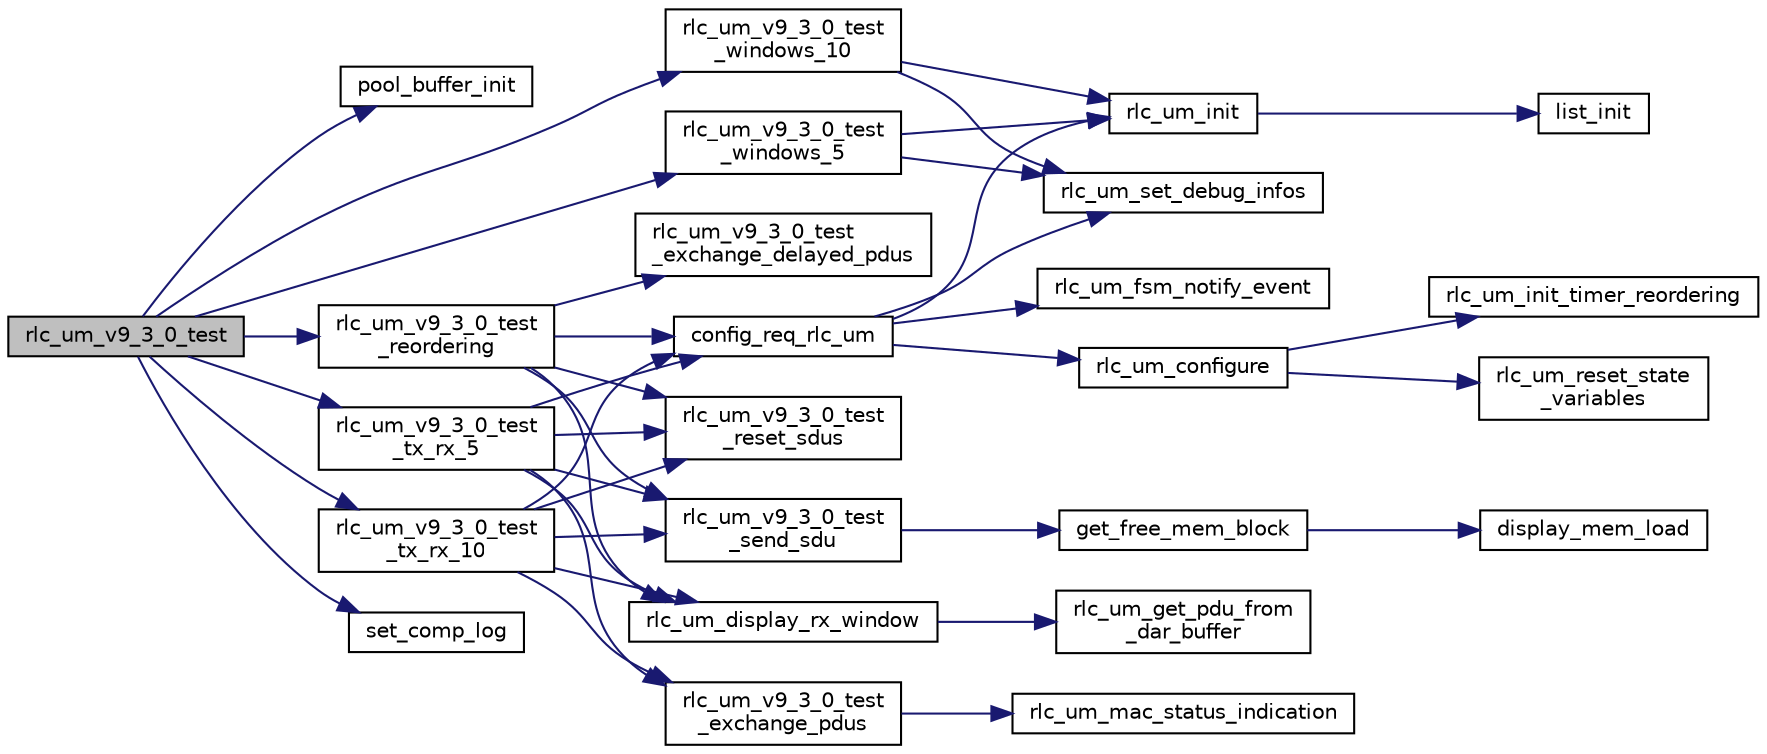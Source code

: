 digraph "rlc_um_v9_3_0_test"
{
 // LATEX_PDF_SIZE
  edge [fontname="Helvetica",fontsize="10",labelfontname="Helvetica",labelfontsize="10"];
  node [fontname="Helvetica",fontsize="10",shape=record];
  rankdir="LR";
  Node1 [label="rlc_um_v9_3_0_test",height=0.2,width=0.4,color="black", fillcolor="grey75", style="filled", fontcolor="black",tooltip=" "];
  Node1 -> Node2 [color="midnightblue",fontsize="10",style="solid",fontname="Helvetica"];
  Node2 [label="pool_buffer_init",height=0.2,width=0.4,color="black", fillcolor="white", style="filled",URL="$mem__block_8c.html#ad3a69d5a7ed32f575ea6c61d27cf0e3b",tooltip=" "];
  Node1 -> Node3 [color="midnightblue",fontsize="10",style="solid",fontname="Helvetica"];
  Node3 [label="rlc_um_v9_3_0_test\l_reordering",height=0.2,width=0.4,color="black", fillcolor="white", style="filled",URL="$rlc__um__test_8c.html#afd85a5db67d4517316659b5c9c5f70a6",tooltip=" "];
  Node3 -> Node4 [color="midnightblue",fontsize="10",style="solid",fontname="Helvetica"];
  Node4 [label="config_req_rlc_um",height=0.2,width=0.4,color="black", fillcolor="white", style="filled",URL="$group__em.html#ga6f506d55f4814fec4b085f72ede99565",tooltip=" "];
  Node4 -> Node5 [color="midnightblue",fontsize="10",style="solid",fontname="Helvetica"];
  Node5 [label="rlc_um_configure",height=0.2,width=0.4,color="black", fillcolor="white", style="filled",URL="$group__em.html#ga600588620219751cec5679ba0e3127cd",tooltip="Configure RLC UM protocol parameters."];
  Node5 -> Node6 [color="midnightblue",fontsize="10",style="solid",fontname="Helvetica"];
  Node6 [label="rlc_um_init_timer_reordering",height=0.2,width=0.4,color="black", fillcolor="white", style="filled",URL="$group__em.html#ga9b22ed31ef856f3a02b9ecb0603e26b5",tooltip=" "];
  Node5 -> Node7 [color="midnightblue",fontsize="10",style="solid",fontname="Helvetica"];
  Node7 [label="rlc_um_reset_state\l_variables",height=0.2,width=0.4,color="black", fillcolor="white", style="filled",URL="$group__em.html#gaa3d2b5c100e55278a47b618852faf90a",tooltip="Reset protocol variables and state variables to initial values."];
  Node4 -> Node8 [color="midnightblue",fontsize="10",style="solid",fontname="Helvetica"];
  Node8 [label="rlc_um_fsm_notify_event",height=0.2,width=0.4,color="black", fillcolor="white", style="filled",URL="$group__em.html#ga75987c28c1fdfac4f3ba001013a4fc7b",tooltip="Send an event to the RLC UM finite state machine."];
  Node4 -> Node9 [color="midnightblue",fontsize="10",style="solid",fontname="Helvetica"];
  Node9 [label="rlc_um_init",height=0.2,width=0.4,color="black", fillcolor="white", style="filled",URL="$group__em.html#ga7fd7aa9bdcb97d6cb653350e6011e94c",tooltip="Initialize a RLC UM protocol instance, initialize all variables, lists, allocate buffers for making t..."];
  Node9 -> Node10 [color="midnightblue",fontsize="10",style="solid",fontname="Helvetica"];
  Node10 [label="list_init",height=0.2,width=0.4,color="black", fillcolor="white", style="filled",URL="$list_8c.html#a896782f4f794d085242b80e09bbc91dd",tooltip=" "];
  Node4 -> Node11 [color="midnightblue",fontsize="10",style="solid",fontname="Helvetica"];
  Node11 [label="rlc_um_set_debug_infos",height=0.2,width=0.4,color="black", fillcolor="white", style="filled",URL="$group__em.html#gace9032f18521f8b89f56b0d054d7ed65",tooltip=" "];
  Node3 -> Node12 [color="midnightblue",fontsize="10",style="solid",fontname="Helvetica"];
  Node12 [label="rlc_um_display_rx_window",height=0.2,width=0.4,color="black", fillcolor="white", style="filled",URL="$group__em.html#ga4507a6357d69884d78e147b4cc4740e8",tooltip="Display the content of the RX buffer, the output stream is targeted to TTY terminals because of escap..."];
  Node12 -> Node13 [color="midnightblue",fontsize="10",style="solid",fontname="Helvetica"];
  Node13 [label="rlc_um_get_pdu_from\l_dar_buffer",height=0.2,width=0.4,color="black", fillcolor="white", style="filled",URL="$group__em.html#gade9e480e45de3a9cda80457bcfea8295",tooltip=" "];
  Node3 -> Node14 [color="midnightblue",fontsize="10",style="solid",fontname="Helvetica"];
  Node14 [label="rlc_um_v9_3_0_test\l_exchange_delayed_pdus",height=0.2,width=0.4,color="black", fillcolor="white", style="filled",URL="$rlc__um__test_8c.html#ae6d691879977591a8d77744c6667f408",tooltip=" "];
  Node3 -> Node15 [color="midnightblue",fontsize="10",style="solid",fontname="Helvetica"];
  Node15 [label="rlc_um_v9_3_0_test\l_reset_sdus",height=0.2,width=0.4,color="black", fillcolor="white", style="filled",URL="$rlc__um__test_8c.html#a9cd62babe46c735f11971aa89c4a081c",tooltip=" "];
  Node3 -> Node16 [color="midnightblue",fontsize="10",style="solid",fontname="Helvetica"];
  Node16 [label="rlc_um_v9_3_0_test\l_send_sdu",height=0.2,width=0.4,color="black", fillcolor="white", style="filled",URL="$rlc__um__test_8c.html#a541c6597fca1d6e4c4b7877808d389aa",tooltip=" "];
  Node16 -> Node17 [color="midnightblue",fontsize="10",style="solid",fontname="Helvetica"];
  Node17 [label="get_free_mem_block",height=0.2,width=0.4,color="black", fillcolor="white", style="filled",URL="$mem__block_8c.html#aa6649c5f31ce28f70a1a7352eb41de46",tooltip=" "];
  Node17 -> Node18 [color="midnightblue",fontsize="10",style="solid",fontname="Helvetica"];
  Node18 [label="display_mem_load",height=0.2,width=0.4,color="black", fillcolor="white", style="filled",URL="$mem__block_8c.html#aad2e600dac4df19ae63b1efe29405f59",tooltip=" "];
  Node1 -> Node19 [color="midnightblue",fontsize="10",style="solid",fontname="Helvetica"];
  Node19 [label="rlc_um_v9_3_0_test\l_tx_rx_10",height=0.2,width=0.4,color="black", fillcolor="white", style="filled",URL="$rlc__um__test_8c.html#a01aa36bf4ef5ed4eb2c7fdae1dc3a683",tooltip=" "];
  Node19 -> Node4 [color="midnightblue",fontsize="10",style="solid",fontname="Helvetica"];
  Node19 -> Node12 [color="midnightblue",fontsize="10",style="solid",fontname="Helvetica"];
  Node19 -> Node20 [color="midnightblue",fontsize="10",style="solid",fontname="Helvetica"];
  Node20 [label="rlc_um_v9_3_0_test\l_exchange_pdus",height=0.2,width=0.4,color="black", fillcolor="white", style="filled",URL="$rlc__um__test_8c.html#af12887f42c1d6d9749588f083b52e203",tooltip=" "];
  Node20 -> Node21 [color="midnightblue",fontsize="10",style="solid",fontname="Helvetica"];
  Node21 [label="rlc_um_mac_status_indication",height=0.2,width=0.4,color="black", fillcolor="white", style="filled",URL="$group__em.html#ga081443f7a65ddc28f9a462ea0c8a5e93",tooltip=" "];
  Node19 -> Node15 [color="midnightblue",fontsize="10",style="solid",fontname="Helvetica"];
  Node19 -> Node16 [color="midnightblue",fontsize="10",style="solid",fontname="Helvetica"];
  Node1 -> Node22 [color="midnightblue",fontsize="10",style="solid",fontname="Helvetica"];
  Node22 [label="rlc_um_v9_3_0_test\l_tx_rx_5",height=0.2,width=0.4,color="black", fillcolor="white", style="filled",URL="$rlc__um__test_8c.html#a96169136340941ad15592dfea10ee34f",tooltip=" "];
  Node22 -> Node4 [color="midnightblue",fontsize="10",style="solid",fontname="Helvetica"];
  Node22 -> Node12 [color="midnightblue",fontsize="10",style="solid",fontname="Helvetica"];
  Node22 -> Node20 [color="midnightblue",fontsize="10",style="solid",fontname="Helvetica"];
  Node22 -> Node15 [color="midnightblue",fontsize="10",style="solid",fontname="Helvetica"];
  Node22 -> Node16 [color="midnightblue",fontsize="10",style="solid",fontname="Helvetica"];
  Node1 -> Node23 [color="midnightblue",fontsize="10",style="solid",fontname="Helvetica"];
  Node23 [label="rlc_um_v9_3_0_test\l_windows_10",height=0.2,width=0.4,color="black", fillcolor="white", style="filled",URL="$rlc__um__test_8c.html#a3adbca481504dbeaeb040b63ee98343d",tooltip=" "];
  Node23 -> Node9 [color="midnightblue",fontsize="10",style="solid",fontname="Helvetica"];
  Node23 -> Node11 [color="midnightblue",fontsize="10",style="solid",fontname="Helvetica"];
  Node1 -> Node24 [color="midnightblue",fontsize="10",style="solid",fontname="Helvetica"];
  Node24 [label="rlc_um_v9_3_0_test\l_windows_5",height=0.2,width=0.4,color="black", fillcolor="white", style="filled",URL="$rlc__um__test_8c.html#a99be9cf2f810c5e48dddf8572ab33708",tooltip=" "];
  Node24 -> Node9 [color="midnightblue",fontsize="10",style="solid",fontname="Helvetica"];
  Node24 -> Node11 [color="midnightblue",fontsize="10",style="solid",fontname="Helvetica"];
  Node1 -> Node25 [color="midnightblue",fontsize="10",style="solid",fontname="Helvetica"];
  Node25 [label="set_comp_log",height=0.2,width=0.4,color="black", fillcolor="white", style="filled",URL="$log_8c.html#aebcd275e1120a99dedece89b911227a2",tooltip=" "];
}
